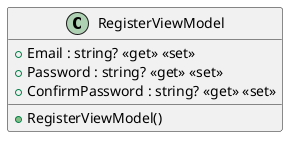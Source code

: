 @startuml RegisterViewModel
class RegisterViewModel  {
    + Email : string? <<get>> <<set>>
    + Password : string? <<get>> <<set>>
    + ConfirmPassword : string? <<get>> <<set>>
    + RegisterViewModel()
}
@enduml